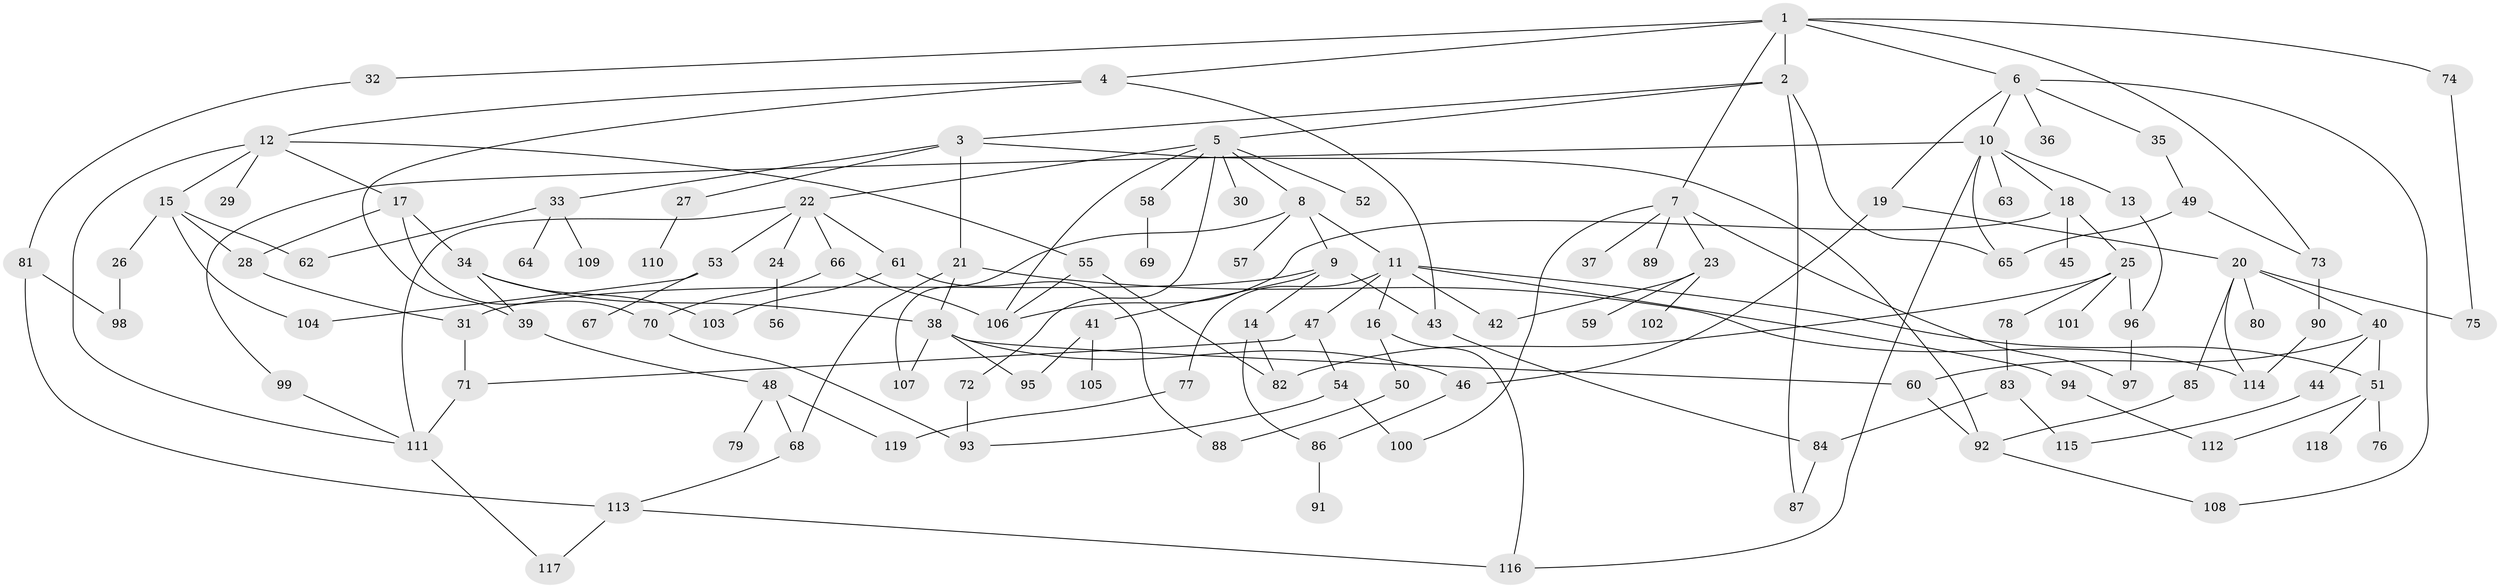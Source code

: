// coarse degree distribution, {14: 0.014084507042253521, 2: 0.2535211267605634, 7: 0.04225352112676056, 1: 0.323943661971831, 4: 0.08450704225352113, 5: 0.07042253521126761, 6: 0.014084507042253521, 3: 0.14084507042253522, 8: 0.04225352112676056, 13: 0.014084507042253521}
// Generated by graph-tools (version 1.1) at 2025/44/03/04/25 21:44:35]
// undirected, 119 vertices, 169 edges
graph export_dot {
graph [start="1"]
  node [color=gray90,style=filled];
  1;
  2;
  3;
  4;
  5;
  6;
  7;
  8;
  9;
  10;
  11;
  12;
  13;
  14;
  15;
  16;
  17;
  18;
  19;
  20;
  21;
  22;
  23;
  24;
  25;
  26;
  27;
  28;
  29;
  30;
  31;
  32;
  33;
  34;
  35;
  36;
  37;
  38;
  39;
  40;
  41;
  42;
  43;
  44;
  45;
  46;
  47;
  48;
  49;
  50;
  51;
  52;
  53;
  54;
  55;
  56;
  57;
  58;
  59;
  60;
  61;
  62;
  63;
  64;
  65;
  66;
  67;
  68;
  69;
  70;
  71;
  72;
  73;
  74;
  75;
  76;
  77;
  78;
  79;
  80;
  81;
  82;
  83;
  84;
  85;
  86;
  87;
  88;
  89;
  90;
  91;
  92;
  93;
  94;
  95;
  96;
  97;
  98;
  99;
  100;
  101;
  102;
  103;
  104;
  105;
  106;
  107;
  108;
  109;
  110;
  111;
  112;
  113;
  114;
  115;
  116;
  117;
  118;
  119;
  1 -- 2;
  1 -- 4;
  1 -- 6;
  1 -- 7;
  1 -- 32;
  1 -- 73;
  1 -- 74;
  2 -- 3;
  2 -- 5;
  2 -- 65;
  2 -- 87;
  3 -- 21;
  3 -- 27;
  3 -- 33;
  3 -- 92;
  4 -- 12;
  4 -- 43;
  4 -- 39;
  5 -- 8;
  5 -- 22;
  5 -- 30;
  5 -- 52;
  5 -- 58;
  5 -- 72;
  5 -- 106;
  6 -- 10;
  6 -- 19;
  6 -- 35;
  6 -- 36;
  6 -- 108;
  7 -- 23;
  7 -- 37;
  7 -- 89;
  7 -- 100;
  7 -- 97;
  8 -- 9;
  8 -- 11;
  8 -- 57;
  8 -- 107;
  9 -- 14;
  9 -- 31;
  9 -- 41;
  9 -- 43;
  10 -- 13;
  10 -- 18;
  10 -- 63;
  10 -- 99;
  10 -- 116;
  10 -- 65;
  11 -- 16;
  11 -- 47;
  11 -- 77;
  11 -- 94;
  11 -- 51;
  11 -- 42;
  12 -- 15;
  12 -- 17;
  12 -- 29;
  12 -- 55;
  12 -- 111;
  13 -- 96;
  14 -- 82;
  14 -- 86;
  15 -- 26;
  15 -- 62;
  15 -- 104;
  15 -- 28;
  16 -- 50;
  16 -- 116;
  17 -- 28;
  17 -- 34;
  17 -- 70;
  18 -- 25;
  18 -- 45;
  18 -- 106;
  19 -- 20;
  19 -- 46;
  20 -- 40;
  20 -- 80;
  20 -- 85;
  20 -- 114;
  20 -- 75;
  21 -- 68;
  21 -- 38;
  21 -- 114;
  22 -- 24;
  22 -- 53;
  22 -- 61;
  22 -- 66;
  22 -- 111;
  23 -- 42;
  23 -- 59;
  23 -- 102;
  24 -- 56;
  25 -- 78;
  25 -- 101;
  25 -- 96;
  25 -- 82;
  26 -- 98;
  27 -- 110;
  28 -- 31;
  31 -- 71;
  32 -- 81;
  33 -- 64;
  33 -- 109;
  33 -- 62;
  34 -- 38;
  34 -- 39;
  34 -- 103;
  35 -- 49;
  38 -- 46;
  38 -- 95;
  38 -- 107;
  38 -- 60;
  39 -- 48;
  40 -- 44;
  40 -- 51;
  40 -- 60;
  41 -- 105;
  41 -- 95;
  43 -- 84;
  44 -- 115;
  46 -- 86;
  47 -- 54;
  47 -- 71;
  48 -- 68;
  48 -- 79;
  48 -- 119;
  49 -- 65;
  49 -- 73;
  50 -- 88;
  51 -- 76;
  51 -- 118;
  51 -- 112;
  53 -- 67;
  53 -- 104;
  54 -- 93;
  54 -- 100;
  55 -- 106;
  55 -- 82;
  58 -- 69;
  60 -- 92;
  61 -- 103;
  61 -- 88;
  66 -- 70;
  66 -- 106;
  68 -- 113;
  70 -- 93;
  71 -- 111;
  72 -- 93;
  73 -- 90;
  74 -- 75;
  77 -- 119;
  78 -- 83;
  81 -- 98;
  81 -- 113;
  83 -- 115;
  83 -- 84;
  84 -- 87;
  85 -- 92;
  86 -- 91;
  90 -- 114;
  92 -- 108;
  94 -- 112;
  96 -- 97;
  99 -- 111;
  111 -- 117;
  113 -- 116;
  113 -- 117;
}
